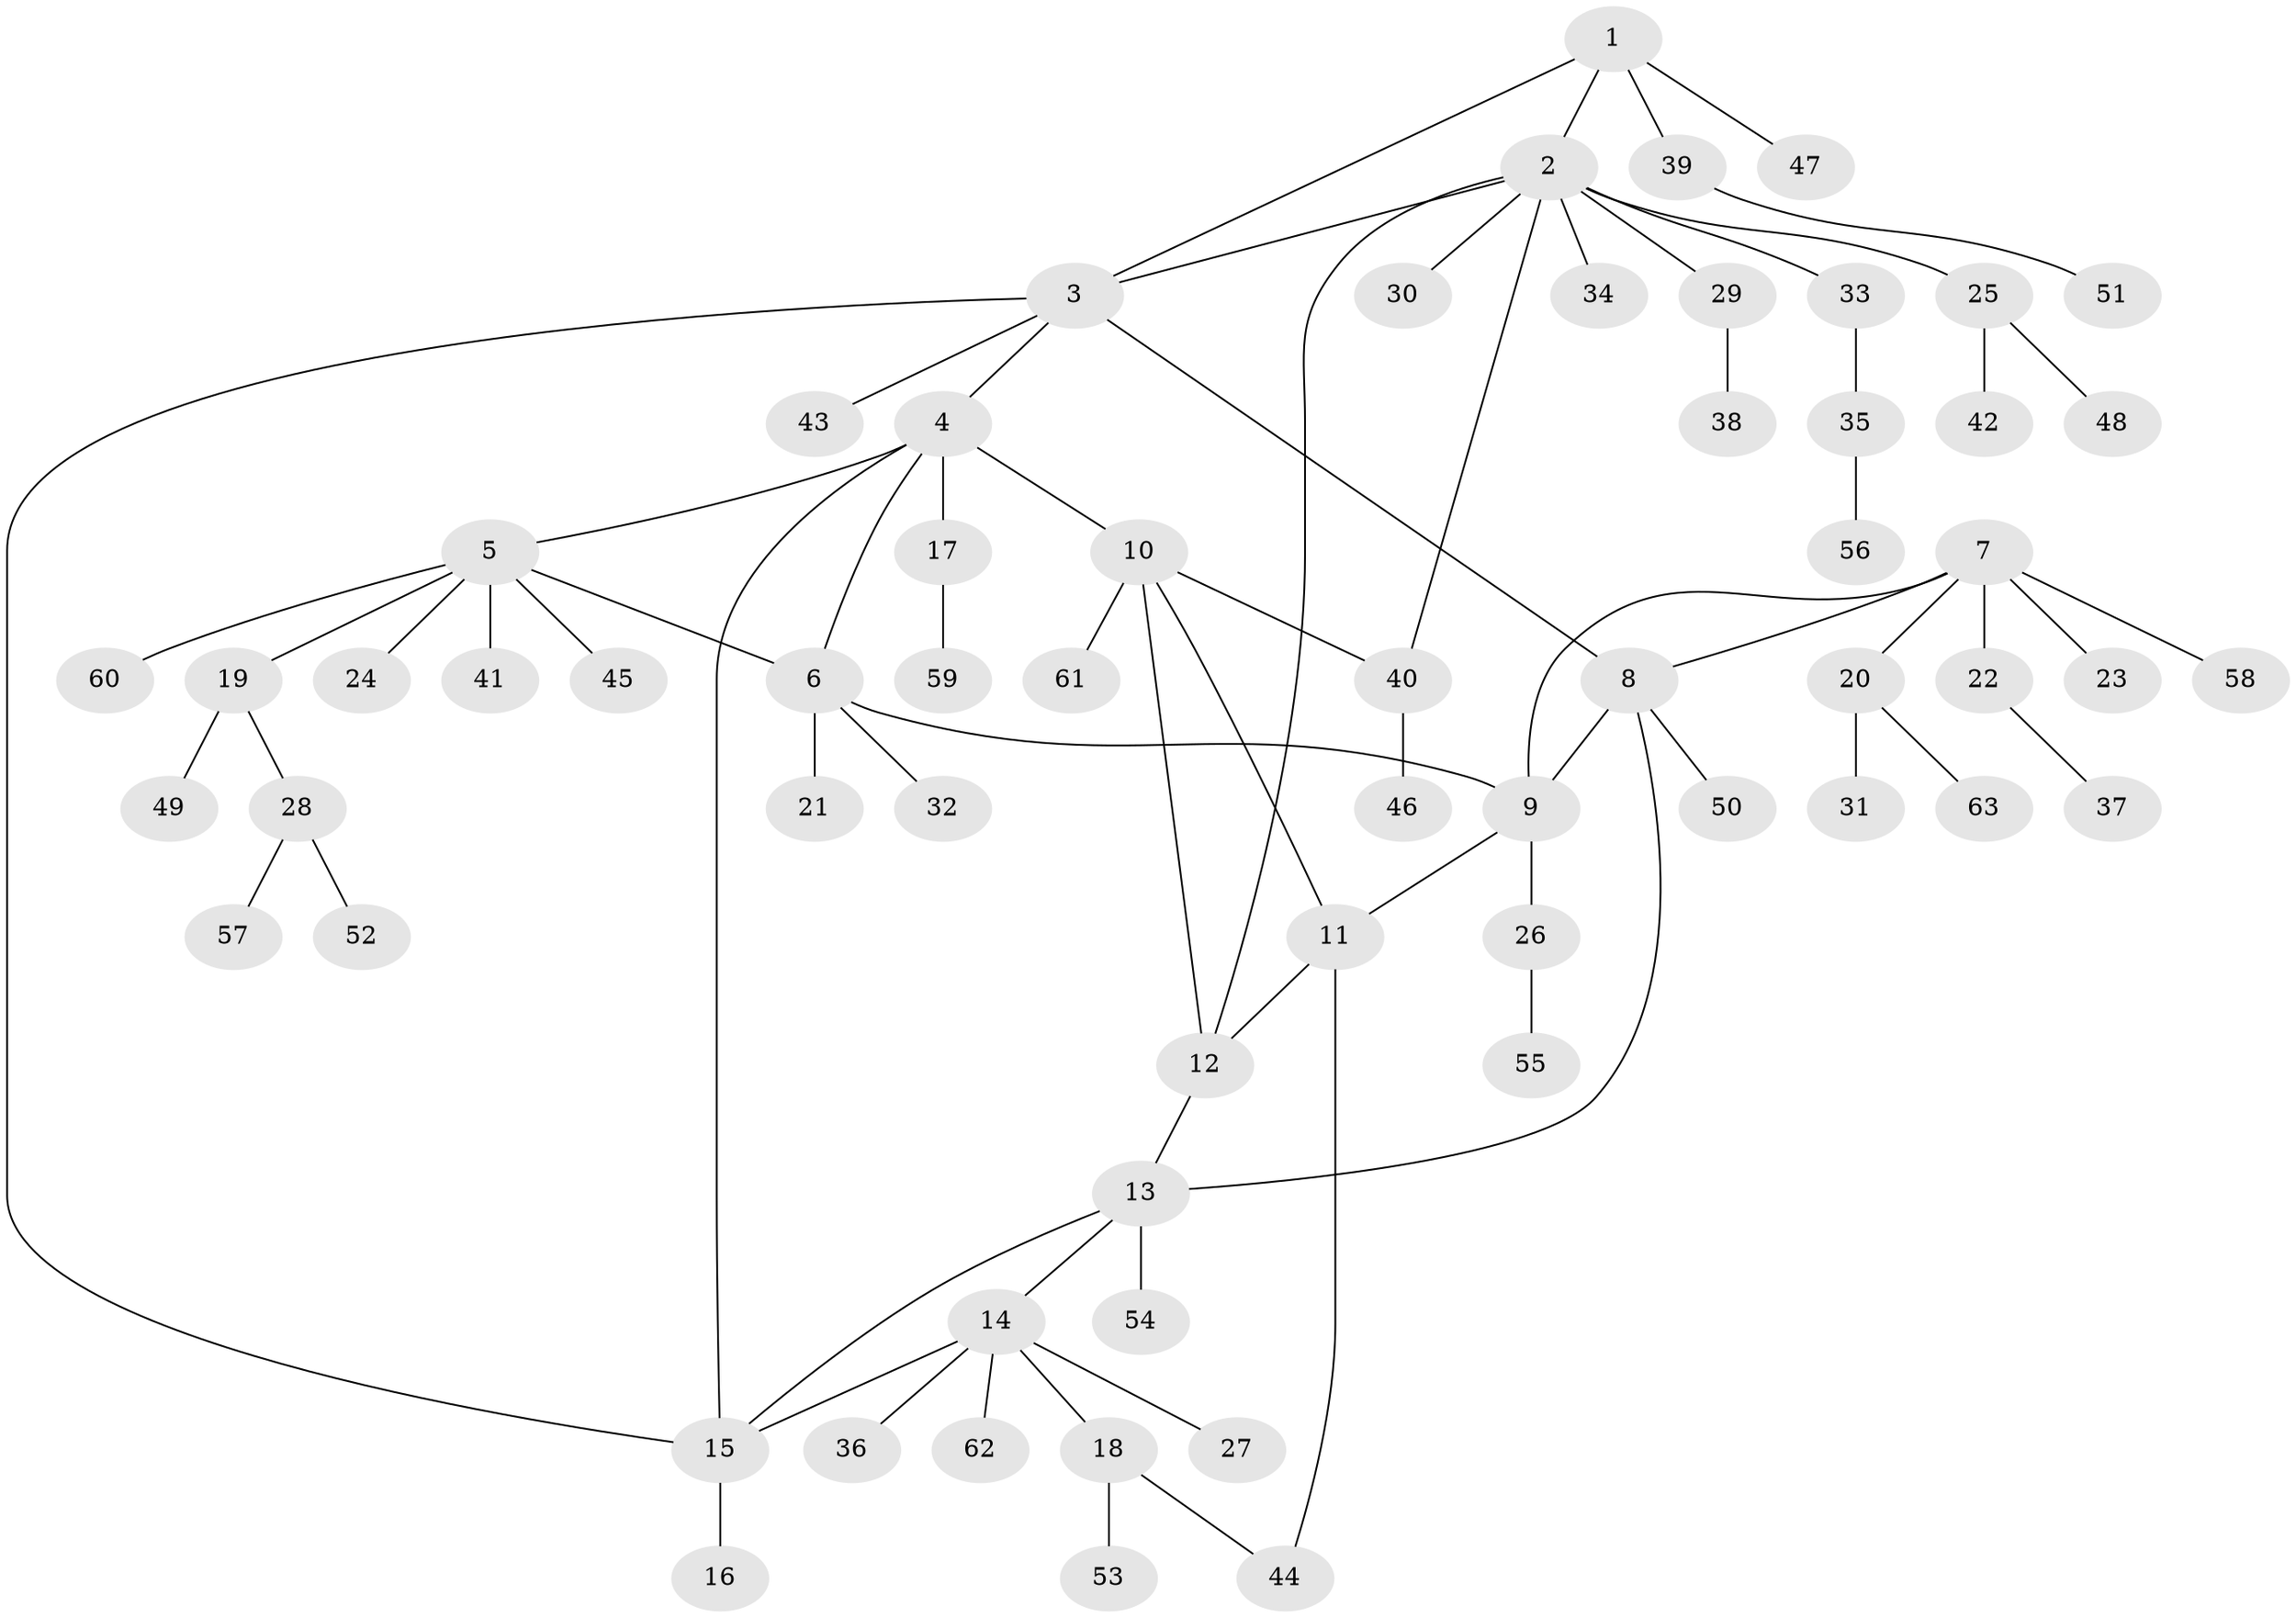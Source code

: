 // Generated by graph-tools (version 1.1) at 2025/16/03/09/25 04:16:05]
// undirected, 63 vertices, 75 edges
graph export_dot {
graph [start="1"]
  node [color=gray90,style=filled];
  1;
  2;
  3;
  4;
  5;
  6;
  7;
  8;
  9;
  10;
  11;
  12;
  13;
  14;
  15;
  16;
  17;
  18;
  19;
  20;
  21;
  22;
  23;
  24;
  25;
  26;
  27;
  28;
  29;
  30;
  31;
  32;
  33;
  34;
  35;
  36;
  37;
  38;
  39;
  40;
  41;
  42;
  43;
  44;
  45;
  46;
  47;
  48;
  49;
  50;
  51;
  52;
  53;
  54;
  55;
  56;
  57;
  58;
  59;
  60;
  61;
  62;
  63;
  1 -- 2;
  1 -- 3;
  1 -- 39;
  1 -- 47;
  2 -- 3;
  2 -- 12;
  2 -- 25;
  2 -- 29;
  2 -- 30;
  2 -- 33;
  2 -- 34;
  2 -- 40;
  3 -- 4;
  3 -- 8;
  3 -- 15;
  3 -- 43;
  4 -- 5;
  4 -- 6;
  4 -- 10;
  4 -- 15;
  4 -- 17;
  5 -- 6;
  5 -- 19;
  5 -- 24;
  5 -- 41;
  5 -- 45;
  5 -- 60;
  6 -- 9;
  6 -- 21;
  6 -- 32;
  7 -- 8;
  7 -- 9;
  7 -- 20;
  7 -- 22;
  7 -- 23;
  7 -- 58;
  8 -- 9;
  8 -- 13;
  8 -- 50;
  9 -- 11;
  9 -- 26;
  10 -- 11;
  10 -- 12;
  10 -- 40;
  10 -- 61;
  11 -- 12;
  11 -- 44;
  12 -- 13;
  13 -- 14;
  13 -- 15;
  13 -- 54;
  14 -- 15;
  14 -- 18;
  14 -- 27;
  14 -- 36;
  14 -- 62;
  15 -- 16;
  17 -- 59;
  18 -- 44;
  18 -- 53;
  19 -- 28;
  19 -- 49;
  20 -- 31;
  20 -- 63;
  22 -- 37;
  25 -- 42;
  25 -- 48;
  26 -- 55;
  28 -- 52;
  28 -- 57;
  29 -- 38;
  33 -- 35;
  35 -- 56;
  39 -- 51;
  40 -- 46;
}
